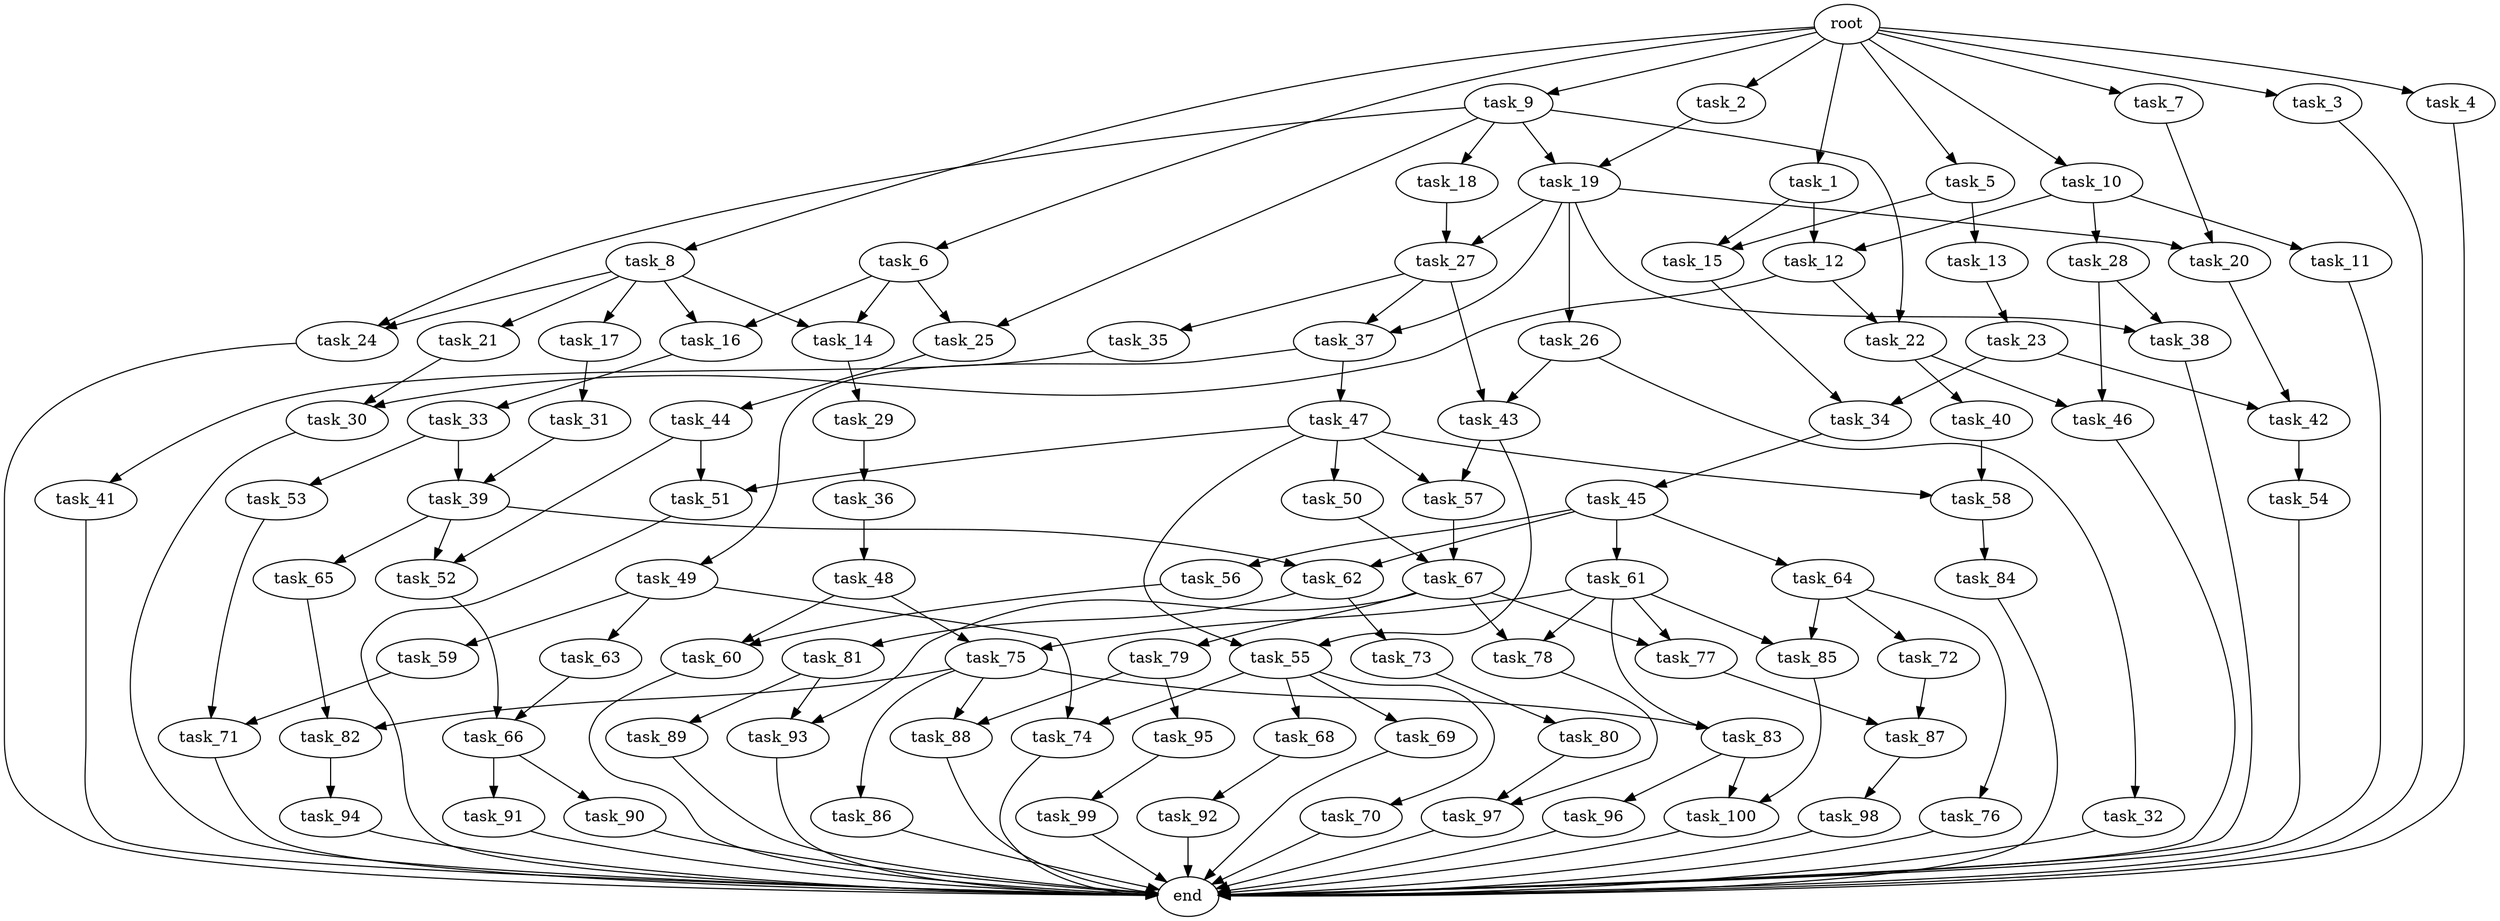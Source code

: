digraph G {
  task_7 [size="2.762738e+09"];
  task_29 [size="4.819658e+09"];
  task_65 [size="1.107105e+09"];
  task_15 [size="1.265887e+09"];
  task_48 [size="3.567251e+09"];
  task_91 [size="3.500320e+09"];
  task_44 [size="3.623945e+09"];
  task_55 [size="1.946947e+09"];
  task_9 [size="4.027846e+09"];
  task_84 [size="2.362413e+09"];
  task_81 [size="1.245822e+09"];
  task_70 [size="4.079474e+09"];
  task_85 [size="2.264787e+09"];
  task_14 [size="5.461169e+07"];
  task_34 [size="1.957650e+09"];
  task_37 [size="8.844450e+08"];
  task_64 [size="2.112149e+09"];
  task_16 [size="3.077160e+09"];
  task_79 [size="1.663118e+09"];
  task_42 [size="1.658885e+09"];
  task_39 [size="1.448952e+09"];
  task_21 [size="1.230117e+09"];
  task_92 [size="4.110971e+09"];
  task_60 [size="2.316977e+09"];
  task_23 [size="1.881465e+09"];
  task_49 [size="1.124780e+08"];
  task_67 [size="1.610639e+09"];
  end [size="0.000000e+00"];
  task_96 [size="4.561968e+08"];
  task_35 [size="1.672730e+09"];
  task_76 [size="8.713971e+08"];
  task_53 [size="1.423186e+09"];
  task_20 [size="7.370930e+08"];
  task_51 [size="4.428354e+09"];
  task_62 [size="3.241478e+09"];
  task_25 [size="1.368833e+08"];
  task_45 [size="1.709475e+09"];
  task_86 [size="1.525073e+09"];
  task_89 [size="4.661957e+09"];
  root [size="0.000000e+00"];
  task_72 [size="3.215145e+09"];
  task_5 [size="1.382302e+09"];
  task_10 [size="3.879363e+08"];
  task_30 [size="4.433970e+09"];
  task_94 [size="3.899110e+09"];
  task_47 [size="2.336078e+09"];
  task_26 [size="9.324341e+08"];
  task_50 [size="3.148806e+09"];
  task_6 [size="3.370454e+09"];
  task_17 [size="3.474467e+09"];
  task_31 [size="1.203794e+09"];
  task_54 [size="2.943883e+09"];
  task_8 [size="3.277299e+09"];
  task_77 [size="4.107661e+09"];
  task_28 [size="1.219491e+09"];
  task_18 [size="5.662660e+08"];
  task_13 [size="3.431868e+09"];
  task_40 [size="2.200027e+09"];
  task_52 [size="4.938202e+09"];
  task_74 [size="1.262176e+09"];
  task_2 [size="1.992589e+09"];
  task_24 [size="2.568116e+09"];
  task_57 [size="1.062350e+08"];
  task_56 [size="1.711378e+09"];
  task_78 [size="5.777075e+08"];
  task_36 [size="1.933794e+09"];
  task_75 [size="3.118570e+09"];
  task_58 [size="2.833077e+09"];
  task_22 [size="1.107285e+09"];
  task_82 [size="3.362174e+09"];
  task_11 [size="2.886605e+08"];
  task_97 [size="1.752610e+09"];
  task_66 [size="4.541961e+09"];
  task_3 [size="1.642388e+09"];
  task_38 [size="2.471488e+09"];
  task_43 [size="3.157907e+09"];
  task_99 [size="3.359258e+09"];
  task_90 [size="1.632551e+09"];
  task_69 [size="3.983471e+09"];
  task_80 [size="3.681324e+09"];
  task_63 [size="1.562426e+09"];
  task_88 [size="8.539507e+08"];
  task_12 [size="3.308208e+09"];
  task_61 [size="3.614385e+09"];
  task_93 [size="4.173616e+09"];
  task_98 [size="3.441810e+09"];
  task_59 [size="1.201264e+08"];
  task_46 [size="4.301687e+09"];
  task_87 [size="2.611569e+09"];
  task_73 [size="4.388668e+09"];
  task_95 [size="5.566801e+07"];
  task_33 [size="3.272807e+09"];
  task_71 [size="1.741324e+09"];
  task_68 [size="4.716524e+08"];
  task_41 [size="4.980385e+09"];
  task_27 [size="2.203225e+09"];
  task_32 [size="4.804515e+09"];
  task_100 [size="2.225578e+09"];
  task_1 [size="4.106167e+09"];
  task_19 [size="2.523597e+09"];
  task_83 [size="3.741669e+08"];
  task_4 [size="2.807299e+09"];

  task_7 -> task_20 [size="7.370930e+07"];
  task_29 -> task_36 [size="3.867589e+08"];
  task_65 -> task_82 [size="3.362174e+08"];
  task_15 -> task_34 [size="1.957650e+08"];
  task_48 -> task_60 [size="2.316977e+08"];
  task_48 -> task_75 [size="3.118570e+08"];
  task_91 -> end [size="1.000000e-12"];
  task_44 -> task_52 [size="4.938202e+08"];
  task_44 -> task_51 [size="4.428354e+08"];
  task_55 -> task_70 [size="8.158947e+08"];
  task_55 -> task_68 [size="9.433048e+07"];
  task_55 -> task_69 [size="7.966942e+08"];
  task_55 -> task_74 [size="1.262176e+08"];
  task_9 -> task_18 [size="1.132532e+08"];
  task_9 -> task_22 [size="1.107285e+08"];
  task_9 -> task_19 [size="2.523597e+08"];
  task_9 -> task_25 [size="1.368833e+07"];
  task_9 -> task_24 [size="2.568116e+08"];
  task_84 -> end [size="1.000000e-12"];
  task_81 -> task_89 [size="9.323914e+08"];
  task_81 -> task_93 [size="4.173616e+08"];
  task_70 -> end [size="1.000000e-12"];
  task_85 -> task_100 [size="2.225578e+08"];
  task_14 -> task_29 [size="9.639316e+08"];
  task_34 -> task_45 [size="3.418949e+08"];
  task_37 -> task_47 [size="4.672157e+08"];
  task_37 -> task_49 [size="2.249560e+07"];
  task_64 -> task_76 [size="1.742794e+08"];
  task_64 -> task_72 [size="6.430290e+08"];
  task_64 -> task_85 [size="2.264787e+08"];
  task_16 -> task_33 [size="6.545615e+08"];
  task_79 -> task_88 [size="8.539507e+07"];
  task_79 -> task_95 [size="1.113360e+07"];
  task_42 -> task_54 [size="5.887766e+08"];
  task_39 -> task_52 [size="4.938202e+08"];
  task_39 -> task_62 [size="3.241478e+08"];
  task_39 -> task_65 [size="2.214210e+08"];
  task_21 -> task_30 [size="4.433970e+08"];
  task_92 -> end [size="1.000000e-12"];
  task_60 -> end [size="1.000000e-12"];
  task_23 -> task_34 [size="1.957650e+08"];
  task_23 -> task_42 [size="1.658885e+08"];
  task_49 -> task_63 [size="3.124852e+08"];
  task_49 -> task_74 [size="1.262176e+08"];
  task_49 -> task_59 [size="2.402529e+07"];
  task_67 -> task_79 [size="3.326236e+08"];
  task_67 -> task_77 [size="4.107661e+08"];
  task_67 -> task_78 [size="5.777075e+07"];
  task_67 -> task_93 [size="4.173616e+08"];
  task_96 -> end [size="1.000000e-12"];
  task_35 -> task_41 [size="9.960769e+08"];
  task_76 -> end [size="1.000000e-12"];
  task_53 -> task_71 [size="1.741324e+08"];
  task_20 -> task_42 [size="1.658885e+08"];
  task_51 -> end [size="1.000000e-12"];
  task_62 -> task_81 [size="2.491644e+08"];
  task_62 -> task_73 [size="8.777336e+08"];
  task_25 -> task_44 [size="7.247890e+08"];
  task_45 -> task_64 [size="4.224298e+08"];
  task_45 -> task_56 [size="3.422755e+08"];
  task_45 -> task_61 [size="7.228769e+08"];
  task_45 -> task_62 [size="3.241478e+08"];
  task_86 -> end [size="1.000000e-12"];
  task_89 -> end [size="1.000000e-12"];
  root -> task_7 [size="1.000000e-12"];
  root -> task_3 [size="1.000000e-12"];
  root -> task_1 [size="1.000000e-12"];
  root -> task_10 [size="1.000000e-12"];
  root -> task_5 [size="1.000000e-12"];
  root -> task_6 [size="1.000000e-12"];
  root -> task_8 [size="1.000000e-12"];
  root -> task_2 [size="1.000000e-12"];
  root -> task_9 [size="1.000000e-12"];
  root -> task_4 [size="1.000000e-12"];
  task_72 -> task_87 [size="2.611569e+08"];
  task_5 -> task_13 [size="6.863736e+08"];
  task_5 -> task_15 [size="1.265887e+08"];
  task_10 -> task_28 [size="2.438982e+08"];
  task_10 -> task_12 [size="3.308208e+08"];
  task_10 -> task_11 [size="5.773210e+07"];
  task_30 -> end [size="1.000000e-12"];
  task_94 -> end [size="1.000000e-12"];
  task_47 -> task_58 [size="2.833077e+08"];
  task_47 -> task_55 [size="1.946947e+08"];
  task_47 -> task_50 [size="6.297612e+08"];
  task_47 -> task_51 [size="4.428354e+08"];
  task_47 -> task_57 [size="1.062350e+07"];
  task_26 -> task_32 [size="9.609030e+08"];
  task_26 -> task_43 [size="3.157907e+08"];
  task_50 -> task_67 [size="1.610639e+08"];
  task_6 -> task_14 [size="5.461169e+06"];
  task_6 -> task_16 [size="3.077160e+08"];
  task_6 -> task_25 [size="1.368833e+07"];
  task_17 -> task_31 [size="2.407588e+08"];
  task_31 -> task_39 [size="1.448952e+08"];
  task_54 -> end [size="1.000000e-12"];
  task_8 -> task_21 [size="2.460234e+08"];
  task_8 -> task_14 [size="5.461169e+06"];
  task_8 -> task_16 [size="3.077160e+08"];
  task_8 -> task_17 [size="6.948934e+08"];
  task_8 -> task_24 [size="2.568116e+08"];
  task_77 -> task_87 [size="2.611569e+08"];
  task_28 -> task_38 [size="2.471488e+08"];
  task_28 -> task_46 [size="4.301687e+08"];
  task_18 -> task_27 [size="2.203225e+08"];
  task_13 -> task_23 [size="3.762930e+08"];
  task_40 -> task_58 [size="2.833077e+08"];
  task_52 -> task_66 [size="4.541961e+08"];
  task_74 -> end [size="1.000000e-12"];
  task_2 -> task_19 [size="2.523597e+08"];
  task_24 -> end [size="1.000000e-12"];
  task_57 -> task_67 [size="1.610639e+08"];
  task_56 -> task_60 [size="2.316977e+08"];
  task_78 -> task_97 [size="1.752610e+08"];
  task_36 -> task_48 [size="7.134502e+08"];
  task_75 -> task_83 [size="3.741669e+07"];
  task_75 -> task_88 [size="8.539507e+07"];
  task_75 -> task_86 [size="3.050145e+08"];
  task_75 -> task_82 [size="3.362174e+08"];
  task_58 -> task_84 [size="4.724826e+08"];
  task_22 -> task_40 [size="4.400053e+08"];
  task_22 -> task_46 [size="4.301687e+08"];
  task_82 -> task_94 [size="7.798220e+08"];
  task_11 -> end [size="1.000000e-12"];
  task_97 -> end [size="1.000000e-12"];
  task_66 -> task_90 [size="3.265102e+08"];
  task_66 -> task_91 [size="7.000640e+08"];
  task_3 -> end [size="1.000000e-12"];
  task_38 -> end [size="1.000000e-12"];
  task_43 -> task_55 [size="1.946947e+08"];
  task_43 -> task_57 [size="1.062350e+07"];
  task_99 -> end [size="1.000000e-12"];
  task_90 -> end [size="1.000000e-12"];
  task_69 -> end [size="1.000000e-12"];
  task_80 -> task_97 [size="1.752610e+08"];
  task_63 -> task_66 [size="4.541961e+08"];
  task_88 -> end [size="1.000000e-12"];
  task_12 -> task_22 [size="1.107285e+08"];
  task_12 -> task_30 [size="4.433970e+08"];
  task_61 -> task_83 [size="3.741669e+07"];
  task_61 -> task_75 [size="3.118570e+08"];
  task_61 -> task_85 [size="2.264787e+08"];
  task_61 -> task_78 [size="5.777075e+07"];
  task_61 -> task_77 [size="4.107661e+08"];
  task_93 -> end [size="1.000000e-12"];
  task_98 -> end [size="1.000000e-12"];
  task_59 -> task_71 [size="1.741324e+08"];
  task_46 -> end [size="1.000000e-12"];
  task_87 -> task_98 [size="6.883621e+08"];
  task_73 -> task_80 [size="7.362648e+08"];
  task_95 -> task_99 [size="6.718515e+08"];
  task_33 -> task_53 [size="2.846373e+08"];
  task_33 -> task_39 [size="1.448952e+08"];
  task_71 -> end [size="1.000000e-12"];
  task_68 -> task_92 [size="8.221942e+08"];
  task_41 -> end [size="1.000000e-12"];
  task_27 -> task_35 [size="3.345459e+08"];
  task_27 -> task_37 [size="8.844450e+07"];
  task_27 -> task_43 [size="3.157907e+08"];
  task_32 -> end [size="1.000000e-12"];
  task_100 -> end [size="1.000000e-12"];
  task_1 -> task_12 [size="3.308208e+08"];
  task_1 -> task_15 [size="1.265887e+08"];
  task_19 -> task_20 [size="7.370930e+07"];
  task_19 -> task_26 [size="1.864868e+08"];
  task_19 -> task_37 [size="8.844450e+07"];
  task_19 -> task_38 [size="2.471488e+08"];
  task_19 -> task_27 [size="2.203225e+08"];
  task_83 -> task_96 [size="9.123937e+07"];
  task_83 -> task_100 [size="2.225578e+08"];
  task_4 -> end [size="1.000000e-12"];
}
